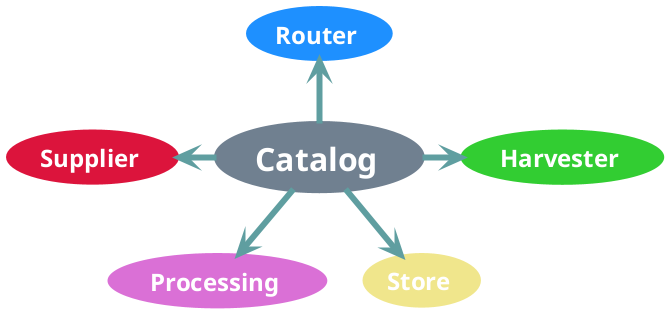 @startuml servicesPrinciplesStars

hide stereotype

skinparam usecase {

    BackgroundColor<< Catalog >> SlateGrey
    BorderColor<< Catalog >> SlateGrey
    FontSize<< Catalog >>  32

    BackgroundColor<< Supplier >> Crimson
    BorderColor<< Supplier >> Crimson

    BackgroundColor<< Harvester >> LimeGreen
    BorderColor<< Harvester >> LimeGreen

    BackgroundColor<< Store >> Khaki
    BorderColor<< Store >> Khaki

    BackgroundColor<< Processing >> Orchid
    BorderColor<< Processing >> Orchid

    BackgroundColor<< Router >> DodgerBlue
    BorderColor<< Router >> DodgerBlue

    FontColor White
    FontName Verdana
    FontStyle Bold
    FontSize 24

    shadowing false

    ArrowColor CadetBlue
    ArrowThickness 6

}

(Router) <<Router>> as router
(Catalog) <<Catalog>> as catalog
(Supplier) <<Supplier>> as supplier
(Harvester) <<Harvester>> as harvester
(Processing) <<Processing>> as processing
(Store) <<Store>> as store

catalog -up-> router
catalog -left-> supplier
catalog -right-> harvester
catalog --> processing
catalog --> store



@enduml